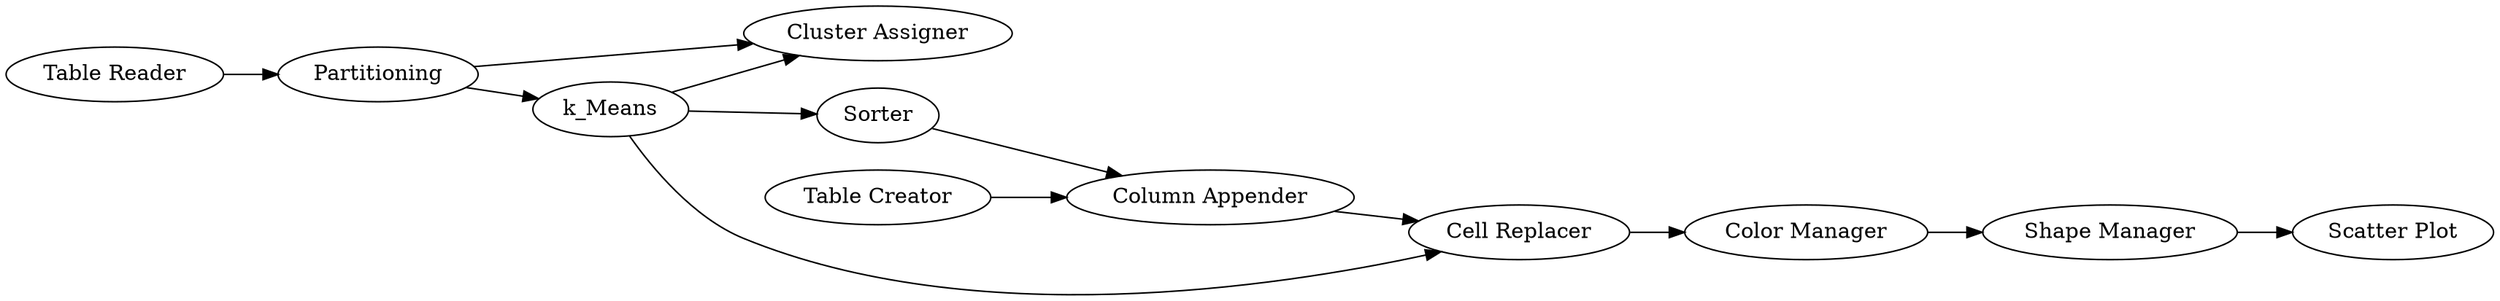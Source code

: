 digraph {
	2 [label=k_Means]
	3 [label="Color Manager"]
	4 [label="Shape Manager"]
	5 [label="Scatter Plot"]
	6 [label=Partitioning]
	7 [label="Cluster Assigner"]
	8 [label="Table Reader"]
	9 [label=Sorter]
	10 [label="Table Creator"]
	11 [label="Column Appender"]
	13 [label="Cell Replacer"]
	2 -> 7
	2 -> 9
	2 -> 13
	3 -> 4
	4 -> 5
	6 -> 7
	6 -> 2
	8 -> 6
	9 -> 11
	10 -> 11
	11 -> 13
	13 -> 3
	rankdir=LR
}
